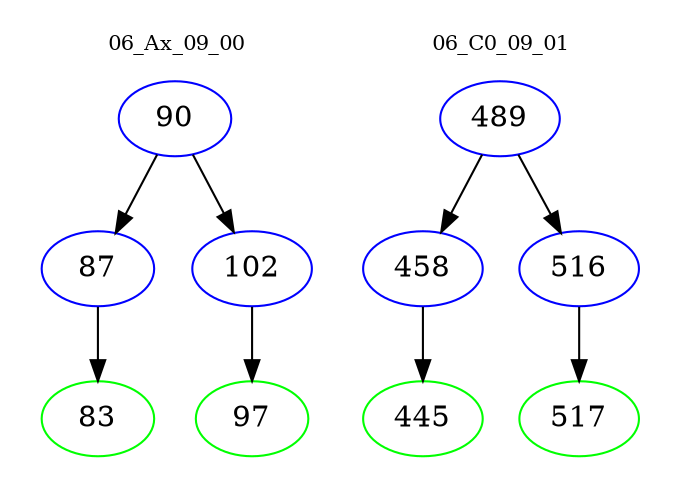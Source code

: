 digraph{
subgraph cluster_0 {
color = white
label = "06_Ax_09_00";
fontsize=10;
T0_90 [label="90", color="blue"]
T0_90 -> T0_87 [color="black"]
T0_87 [label="87", color="blue"]
T0_87 -> T0_83 [color="black"]
T0_83 [label="83", color="green"]
T0_90 -> T0_102 [color="black"]
T0_102 [label="102", color="blue"]
T0_102 -> T0_97 [color="black"]
T0_97 [label="97", color="green"]
}
subgraph cluster_1 {
color = white
label = "06_C0_09_01";
fontsize=10;
T1_489 [label="489", color="blue"]
T1_489 -> T1_458 [color="black"]
T1_458 [label="458", color="blue"]
T1_458 -> T1_445 [color="black"]
T1_445 [label="445", color="green"]
T1_489 -> T1_516 [color="black"]
T1_516 [label="516", color="blue"]
T1_516 -> T1_517 [color="black"]
T1_517 [label="517", color="green"]
}
}
